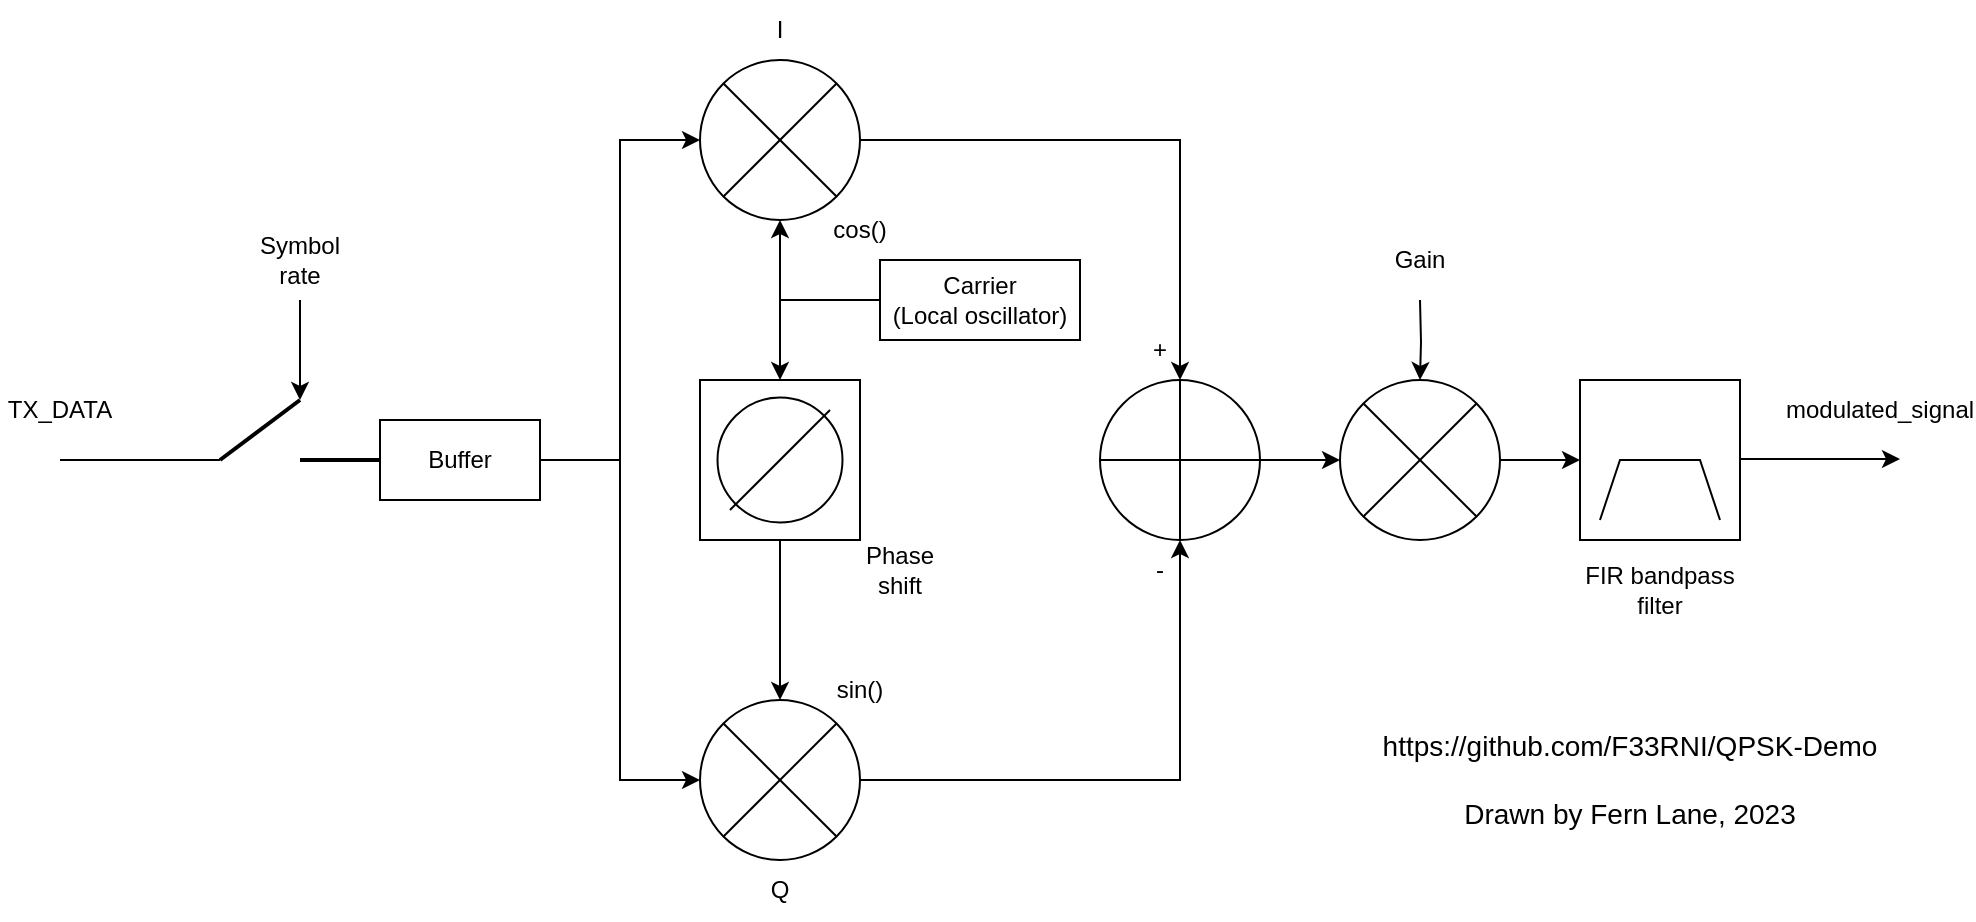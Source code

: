 <mxfile version="21.8.2" type="device">
  <diagram id="HDGeu96EwJTAYUVn2mI9" name="Page-1">
    <mxGraphModel dx="1434" dy="750" grid="1" gridSize="10" guides="1" tooltips="1" connect="1" arrows="1" fold="1" page="1" pageScale="1" pageWidth="850" pageHeight="1100" math="0" shadow="0">
      <root>
        <mxCell id="0" />
        <mxCell id="1" parent="0" />
        <mxCell id="SC3UIt4IJOYI4lEojMen-4" value="TX_DATA" style="text;html=1;strokeColor=none;fillColor=none;align=center;verticalAlign=middle;whiteSpace=wrap;rounded=0;" parent="1" vertex="1">
          <mxGeometry x="90" y="240" width="60" height="30" as="geometry" />
        </mxCell>
        <mxCell id="SC3UIt4IJOYI4lEojMen-5" value="" style="endArrow=classic;html=1;rounded=0;strokeWidth=1;" parent="1" edge="1">
          <mxGeometry width="50" height="50" relative="1" as="geometry">
            <mxPoint x="240" y="200" as="sourcePoint" />
            <mxPoint x="240" y="250" as="targetPoint" />
          </mxGeometry>
        </mxCell>
        <mxCell id="SC3UIt4IJOYI4lEojMen-30" style="edgeStyle=orthogonalEdgeStyle;rounded=0;orthogonalLoop=1;jettySize=auto;html=1;entryX=0;entryY=0.5;entryDx=0;entryDy=0;strokeWidth=1;" parent="1" source="SC3UIt4IJOYI4lEojMen-8" target="SC3UIt4IJOYI4lEojMen-9" edge="1">
          <mxGeometry relative="1" as="geometry" />
        </mxCell>
        <mxCell id="SC3UIt4IJOYI4lEojMen-32" style="edgeStyle=orthogonalEdgeStyle;rounded=0;orthogonalLoop=1;jettySize=auto;html=1;entryX=0;entryY=0.5;entryDx=0;entryDy=0;strokeWidth=1;" parent="1" source="SC3UIt4IJOYI4lEojMen-8" target="SC3UIt4IJOYI4lEojMen-15" edge="1">
          <mxGeometry relative="1" as="geometry" />
        </mxCell>
        <mxCell id="SC3UIt4IJOYI4lEojMen-8" value="Buffer" style="rounded=0;whiteSpace=wrap;html=1;" parent="1" vertex="1">
          <mxGeometry x="280" y="260" width="80" height="40" as="geometry" />
        </mxCell>
        <mxCell id="SC3UIt4IJOYI4lEojMen-26" style="edgeStyle=orthogonalEdgeStyle;rounded=0;orthogonalLoop=1;jettySize=auto;html=1;entryX=0.5;entryY=0;entryDx=0;entryDy=0;strokeWidth=1;" parent="1" source="SC3UIt4IJOYI4lEojMen-9" target="SC3UIt4IJOYI4lEojMen-24" edge="1">
          <mxGeometry relative="1" as="geometry" />
        </mxCell>
        <mxCell id="SC3UIt4IJOYI4lEojMen-9" value="" style="shape=sumEllipse;perimeter=ellipsePerimeter;whiteSpace=wrap;html=1;backgroundOutline=1;" parent="1" vertex="1">
          <mxGeometry x="440" y="80" width="80" height="80" as="geometry" />
        </mxCell>
        <mxCell id="SC3UIt4IJOYI4lEojMen-17" style="edgeStyle=orthogonalEdgeStyle;rounded=0;orthogonalLoop=1;jettySize=auto;html=1;entryX=0.5;entryY=1;entryDx=0;entryDy=0;strokeWidth=1;" parent="1" source="SC3UIt4IJOYI4lEojMen-10" target="SC3UIt4IJOYI4lEojMen-9" edge="1">
          <mxGeometry relative="1" as="geometry" />
        </mxCell>
        <mxCell id="SC3UIt4IJOYI4lEojMen-18" style="edgeStyle=orthogonalEdgeStyle;rounded=0;orthogonalLoop=1;jettySize=auto;html=1;exitX=0;exitY=0.5;exitDx=0;exitDy=0;strokeWidth=1;" parent="1" source="SC3UIt4IJOYI4lEojMen-10" target="SC3UIt4IJOYI4lEojMen-11" edge="1">
          <mxGeometry relative="1" as="geometry" />
        </mxCell>
        <mxCell id="SC3UIt4IJOYI4lEojMen-10" value="Carrier&lt;br&gt;(Local oscillator)" style="rounded=0;whiteSpace=wrap;html=1;" parent="1" vertex="1">
          <mxGeometry x="530" y="180" width="100" height="40" as="geometry" />
        </mxCell>
        <mxCell id="SC3UIt4IJOYI4lEojMen-19" style="edgeStyle=orthogonalEdgeStyle;rounded=0;orthogonalLoop=1;jettySize=auto;html=1;exitX=0.5;exitY=1;exitDx=0;exitDy=0;entryX=0.5;entryY=0;entryDx=0;entryDy=0;strokeWidth=1;" parent="1" source="SC3UIt4IJOYI4lEojMen-11" target="SC3UIt4IJOYI4lEojMen-15" edge="1">
          <mxGeometry relative="1" as="geometry" />
        </mxCell>
        <mxCell id="SC3UIt4IJOYI4lEojMen-25" style="edgeStyle=orthogonalEdgeStyle;rounded=0;orthogonalLoop=1;jettySize=auto;html=1;entryX=0.5;entryY=1;entryDx=0;entryDy=0;strokeWidth=1;" parent="1" source="SC3UIt4IJOYI4lEojMen-15" target="SC3UIt4IJOYI4lEojMen-24" edge="1">
          <mxGeometry relative="1" as="geometry" />
        </mxCell>
        <mxCell id="SC3UIt4IJOYI4lEojMen-15" value="" style="shape=sumEllipse;perimeter=ellipsePerimeter;whiteSpace=wrap;html=1;backgroundOutline=1;" parent="1" vertex="1">
          <mxGeometry x="440" y="400" width="80" height="80" as="geometry" />
        </mxCell>
        <mxCell id="SC3UIt4IJOYI4lEojMen-20" value="Phase shift" style="text;html=1;strokeColor=none;fillColor=none;align=center;verticalAlign=middle;whiteSpace=wrap;rounded=0;" parent="1" vertex="1">
          <mxGeometry x="510" y="320" width="60" height="30" as="geometry" />
        </mxCell>
        <mxCell id="SC3UIt4IJOYI4lEojMen-21" value="sin()" style="text;html=1;strokeColor=none;fillColor=none;align=center;verticalAlign=middle;whiteSpace=wrap;rounded=0;" parent="1" vertex="1">
          <mxGeometry x="490" y="380" width="60" height="30" as="geometry" />
        </mxCell>
        <mxCell id="SC3UIt4IJOYI4lEojMen-22" value="cos()" style="text;html=1;strokeColor=none;fillColor=none;align=center;verticalAlign=middle;whiteSpace=wrap;rounded=0;" parent="1" vertex="1">
          <mxGeometry x="490" y="150" width="60" height="30" as="geometry" />
        </mxCell>
        <mxCell id="SC3UIt4IJOYI4lEojMen-35" style="edgeStyle=orthogonalEdgeStyle;rounded=0;orthogonalLoop=1;jettySize=auto;html=1;strokeWidth=1;" parent="1" source="SC3UIt4IJOYI4lEojMen-24" target="SC3UIt4IJOYI4lEojMen-34" edge="1">
          <mxGeometry relative="1" as="geometry" />
        </mxCell>
        <mxCell id="SC3UIt4IJOYI4lEojMen-24" value="" style="shape=orEllipse;perimeter=ellipsePerimeter;whiteSpace=wrap;html=1;backgroundOutline=1;" parent="1" vertex="1">
          <mxGeometry x="640" y="240" width="80" height="80" as="geometry" />
        </mxCell>
        <mxCell id="SC3UIt4IJOYI4lEojMen-27" value="-" style="text;html=1;strokeColor=none;fillColor=none;align=center;verticalAlign=middle;whiteSpace=wrap;rounded=0;" parent="1" vertex="1">
          <mxGeometry x="640" y="320" width="60" height="30" as="geometry" />
        </mxCell>
        <mxCell id="SC3UIt4IJOYI4lEojMen-28" value="+" style="text;html=1;strokeColor=none;fillColor=none;align=center;verticalAlign=middle;whiteSpace=wrap;rounded=0;" parent="1" vertex="1">
          <mxGeometry x="640" y="210" width="60" height="30" as="geometry" />
        </mxCell>
        <mxCell id="0S451hwFovMWe3IVmGFd-4" style="edgeStyle=orthogonalEdgeStyle;rounded=0;orthogonalLoop=1;jettySize=auto;html=1;" parent="1" source="SC3UIt4IJOYI4lEojMen-34" edge="1">
          <mxGeometry relative="1" as="geometry">
            <mxPoint x="880" y="280" as="targetPoint" />
          </mxGeometry>
        </mxCell>
        <mxCell id="SC3UIt4IJOYI4lEojMen-34" value="" style="shape=sumEllipse;perimeter=ellipsePerimeter;whiteSpace=wrap;html=1;backgroundOutline=1;" parent="1" vertex="1">
          <mxGeometry x="760" y="240" width="80" height="80" as="geometry" />
        </mxCell>
        <mxCell id="SC3UIt4IJOYI4lEojMen-37" style="edgeStyle=orthogonalEdgeStyle;rounded=0;orthogonalLoop=1;jettySize=auto;html=1;entryX=0.5;entryY=0;entryDx=0;entryDy=0;strokeWidth=1;" parent="1" target="SC3UIt4IJOYI4lEojMen-34" edge="1">
          <mxGeometry relative="1" as="geometry">
            <mxPoint x="800" y="200" as="sourcePoint" />
          </mxGeometry>
        </mxCell>
        <mxCell id="SC3UIt4IJOYI4lEojMen-40" value="modulated_signal" style="text;html=1;strokeColor=none;fillColor=none;align=center;verticalAlign=middle;whiteSpace=wrap;rounded=0;" parent="1" vertex="1">
          <mxGeometry x="1000" y="240" width="60" height="30" as="geometry" />
        </mxCell>
        <mxCell id="0S451hwFovMWe3IVmGFd-1" value="" style="group" parent="1" vertex="1" connectable="0">
          <mxGeometry x="440" y="240" width="80" height="80" as="geometry" />
        </mxCell>
        <mxCell id="SC3UIt4IJOYI4lEojMen-11" value="" style="whiteSpace=wrap;html=1;aspect=fixed;" parent="0S451hwFovMWe3IVmGFd-1" vertex="1">
          <mxGeometry width="80" height="80" as="geometry" />
        </mxCell>
        <mxCell id="SC3UIt4IJOYI4lEojMen-12" value="" style="ellipse;whiteSpace=wrap;html=1;aspect=fixed;" parent="0S451hwFovMWe3IVmGFd-1" vertex="1">
          <mxGeometry x="8.75" y="8.75" width="62.5" height="62.5" as="geometry" />
        </mxCell>
        <mxCell id="SC3UIt4IJOYI4lEojMen-14" value="" style="endArrow=none;html=1;rounded=0;strokeWidth=1;" parent="0S451hwFovMWe3IVmGFd-1" edge="1">
          <mxGeometry width="50" height="50" relative="1" as="geometry">
            <mxPoint x="15" y="65" as="sourcePoint" />
            <mxPoint x="65" y="15" as="targetPoint" />
          </mxGeometry>
        </mxCell>
        <mxCell id="0S451hwFovMWe3IVmGFd-2" value="" style="group" parent="1" vertex="1" connectable="0">
          <mxGeometry x="200" y="250" width="80" height="30" as="geometry" />
        </mxCell>
        <mxCell id="SC3UIt4IJOYI4lEojMen-2" value="" style="endArrow=none;html=1;rounded=0;strokeWidth=2;" parent="0S451hwFovMWe3IVmGFd-2" edge="1">
          <mxGeometry width="50" height="50" relative="1" as="geometry">
            <mxPoint y="30" as="sourcePoint" />
            <mxPoint x="40" as="targetPoint" />
          </mxGeometry>
        </mxCell>
        <mxCell id="SC3UIt4IJOYI4lEojMen-3" value="" style="endArrow=none;html=1;rounded=0;strokeWidth=2;" parent="0S451hwFovMWe3IVmGFd-2" edge="1">
          <mxGeometry width="50" height="50" relative="1" as="geometry">
            <mxPoint x="40" y="30" as="sourcePoint" />
            <mxPoint x="80" y="30" as="targetPoint" />
          </mxGeometry>
        </mxCell>
        <mxCell id="0S451hwFovMWe3IVmGFd-6" style="edgeStyle=orthogonalEdgeStyle;rounded=0;orthogonalLoop=1;jettySize=auto;html=1;" parent="1" edge="1">
          <mxGeometry relative="1" as="geometry">
            <mxPoint x="1040" y="279.5" as="targetPoint" />
            <mxPoint x="960" y="279.5" as="sourcePoint" />
          </mxGeometry>
        </mxCell>
        <mxCell id="0S451hwFovMWe3IVmGFd-11" value="" style="group" parent="1" vertex="1" connectable="0">
          <mxGeometry x="880" y="240" width="80" height="80" as="geometry" />
        </mxCell>
        <mxCell id="0S451hwFovMWe3IVmGFd-8" value="" style="rounded=0;whiteSpace=wrap;html=1;container=0;" parent="0S451hwFovMWe3IVmGFd-11" vertex="1">
          <mxGeometry width="80" height="80" as="geometry" />
        </mxCell>
        <mxCell id="0S451hwFovMWe3IVmGFd-9" value="" style="endArrow=none;html=1;rounded=0;entryX=0.875;entryY=0.875;entryDx=0;entryDy=0;exitX=0.125;exitY=0.875;exitDx=0;exitDy=0;exitPerimeter=0;entryPerimeter=0;" parent="0S451hwFovMWe3IVmGFd-11" source="0S451hwFovMWe3IVmGFd-8" target="0S451hwFovMWe3IVmGFd-8" edge="1">
          <mxGeometry width="50" height="50" relative="1" as="geometry">
            <mxPoint y="80" as="sourcePoint" />
            <mxPoint x="50" y="30" as="targetPoint" />
            <Array as="points">
              <mxPoint x="20" y="40" />
              <mxPoint x="60" y="40" />
            </Array>
          </mxGeometry>
        </mxCell>
        <mxCell id="0S451hwFovMWe3IVmGFd-12" value="FIR bandpass filter" style="text;html=1;strokeColor=none;fillColor=none;align=center;verticalAlign=middle;whiteSpace=wrap;rounded=0;" parent="1" vertex="1">
          <mxGeometry x="870" y="330" width="100" height="30" as="geometry" />
        </mxCell>
        <mxCell id="0S451hwFovMWe3IVmGFd-13" value="Symbol rate" style="text;html=1;strokeColor=none;fillColor=none;align=center;verticalAlign=middle;whiteSpace=wrap;rounded=0;" parent="1" vertex="1">
          <mxGeometry x="210" y="165" width="60" height="30" as="geometry" />
        </mxCell>
        <mxCell id="0S451hwFovMWe3IVmGFd-14" value="Gain" style="text;html=1;strokeColor=none;fillColor=none;align=center;verticalAlign=middle;whiteSpace=wrap;rounded=0;" parent="1" vertex="1">
          <mxGeometry x="770" y="165" width="60" height="30" as="geometry" />
        </mxCell>
        <mxCell id="0S451hwFovMWe3IVmGFd-15" value="" style="endArrow=none;html=1;rounded=0;" parent="1" edge="1">
          <mxGeometry width="50" height="50" relative="1" as="geometry">
            <mxPoint x="120" y="280" as="sourcePoint" />
            <mxPoint x="200" y="280" as="targetPoint" />
          </mxGeometry>
        </mxCell>
        <mxCell id="0S451hwFovMWe3IVmGFd-16" value="I" style="text;html=1;strokeColor=none;fillColor=none;align=center;verticalAlign=middle;whiteSpace=wrap;rounded=0;" parent="1" vertex="1">
          <mxGeometry x="450" y="50" width="60" height="30" as="geometry" />
        </mxCell>
        <mxCell id="0S451hwFovMWe3IVmGFd-17" value="Q" style="text;html=1;strokeColor=none;fillColor=none;align=center;verticalAlign=middle;whiteSpace=wrap;rounded=0;" parent="1" vertex="1">
          <mxGeometry x="450" y="480" width="60" height="30" as="geometry" />
        </mxCell>
        <mxCell id="qyJDf3u-ShKXb5SuKvfy-1" value="https://github.com/F33RNI/QPSK-Demo&lt;br&gt;&lt;br&gt;Drawn by Fern Lane, 2023" style="text;html=1;strokeColor=none;fillColor=none;align=center;verticalAlign=middle;whiteSpace=wrap;rounded=0;strokeWidth=1;fontSize=14;fontStyle=0" vertex="1" parent="1">
          <mxGeometry x="770" y="425" width="270" height="30" as="geometry" />
        </mxCell>
      </root>
    </mxGraphModel>
  </diagram>
</mxfile>
